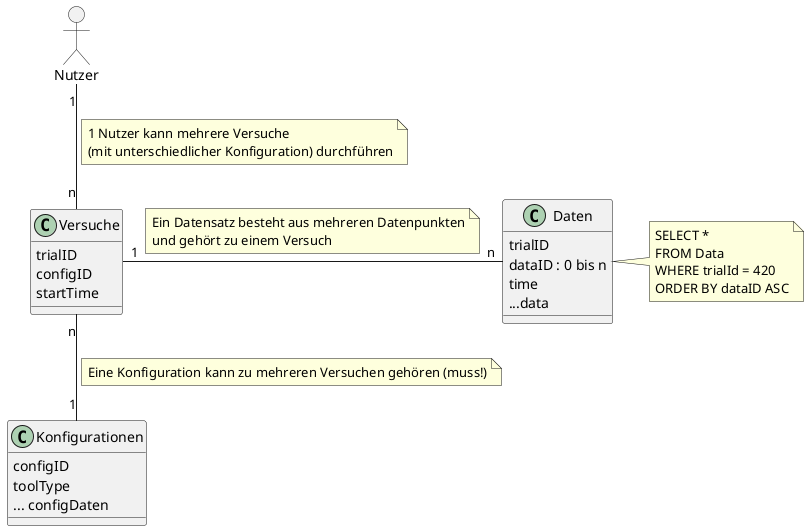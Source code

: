 @startuml database

allowmixing

actor "Nutzer" as n

class "Konfigurationen" as k {
    configID
    toolType
    ... configDaten
}
class "Versuche" as v {
    trialID
    configID
    startTime
}

class "Daten" as d {
    trialID
    dataID : 0 bis n
    time
    ...data
}

n "1" -- "n" v
note on link
    1 Nutzer kann mehrere Versuche
    (mit unterschiedlicher Konfiguration) durchführen
end note
v "1" -r- "n" d
note on link
    Ein Datensatz besteht aus mehreren Datenpunkten
    und gehört zu einem Versuch
end note
v "n" -- "1" k
note on link
    Eine Konfiguration kann zu mehreren Versuchen gehören (muss!)
end note

note right of d
    SELECT *
    FROM Data
    WHERE trialId = 420
    ORDER BY dataID ASC
end note
@enduml
